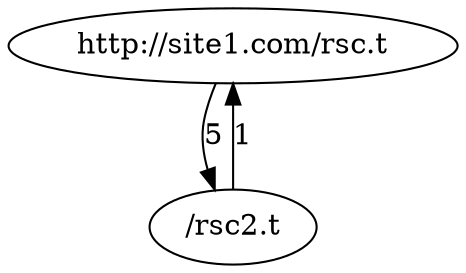 //Fichier testsGraphe/out3.dot



digraph {
	"http:/\/site1.com/rsc.t";
	"http:/\/site1.com/rsc2.t" -> "http:/\/site1.com/rsc.t" [label = 1];
	"http:/\/site1.com/rsc2.t"[label = "/rsc2.t"];
	"http:/\/site1.com/rsc.t" -> "http:/\/site1.com/rsc2.t" [label = 5];
}